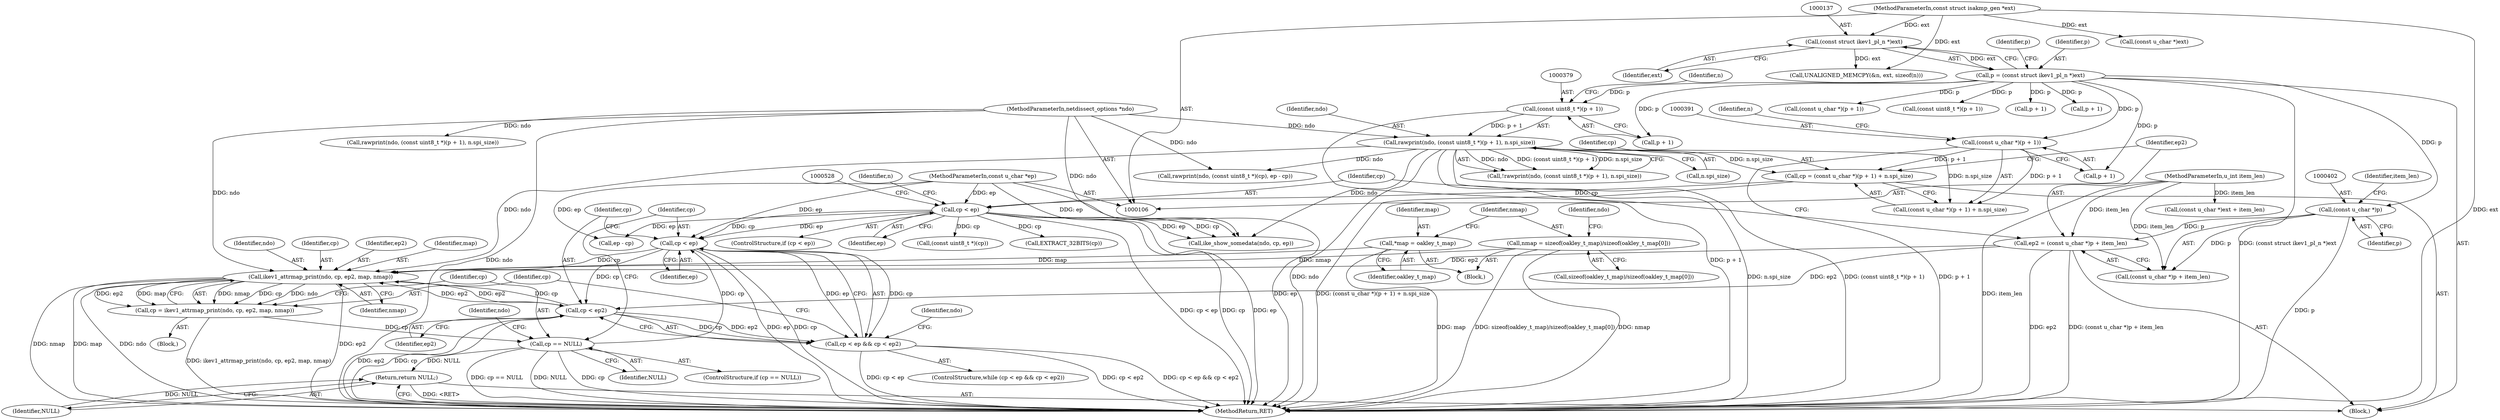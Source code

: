 digraph "0_tcpdump_e0a5a02b0fc1900a69d6c37ed0aab36fb8494e6d_1@pointer" {
"1000438" [label="(Call,cp < ep)"];
"1000454" [label="(Call,cp == NULL)"];
"1000445" [label="(Call,cp = ikev1_attrmap_print(ndo, cp, ep2, map, nmap))"];
"1000447" [label="(Call,ikev1_attrmap_print(ndo, cp, ep2, map, nmap))"];
"1000376" [label="(Call,rawprint(ndo, (const uint8_t *)(p + 1), n.spi_size))"];
"1000107" [label="(MethodParameterIn,netdissect_options *ndo)"];
"1000378" [label="(Call,(const uint8_t *)(p + 1))"];
"1000134" [label="(Call,p = (const struct ikev1_pl_n *)ext)"];
"1000136" [label="(Call,(const struct ikev1_pl_n *)ext)"];
"1000109" [label="(MethodParameterIn,const struct isakmp_gen *ext)"];
"1000441" [label="(Call,cp < ep2)"];
"1000438" [label="(Call,cp < ep)"];
"1000406" [label="(Call,cp < ep)"];
"1000387" [label="(Call,cp = (const u_char *)(p + 1) + n.spi_size)"];
"1000390" [label="(Call,(const u_char *)(p + 1))"];
"1000111" [label="(MethodParameterIn,const u_char *ep)"];
"1000398" [label="(Call,ep2 = (const u_char *)p + item_len)"];
"1000401" [label="(Call,(const u_char *)p)"];
"1000110" [label="(MethodParameterIn,u_int item_len)"];
"1000419" [label="(Call,*map = oakley_t_map)"];
"1000423" [label="(Call,nmap = sizeof(oakley_t_map)/sizeof(oakley_t_map[0]))"];
"1000437" [label="(Call,cp < ep && cp < ep2)"];
"1000539" [label="(Return,return NULL;)"];
"1000445" [label="(Call,cp = ikev1_attrmap_print(ndo, cp, ep2, map, nmap))"];
"1000380" [label="(Call,p + 1)"];
"1000141" [label="(Identifier,p)"];
"1000479" [label="(Call,EXTRACT_32BITS(cp))"];
"1000390" [label="(Call,(const u_char *)(p + 1))"];
"1000460" [label="(Identifier,ndo)"];
"1000441" [label="(Call,cp < ep2)"];
"1000404" [label="(Identifier,item_len)"];
"1000541" [label="(MethodReturn,RET)"];
"1000116" [label="(Block,)"];
"1000454" [label="(Call,cp == NULL)"];
"1000447" [label="(Call,ikev1_attrmap_print(ndo, cp, ep2, map, nmap))"];
"1000456" [label="(Identifier,NULL)"];
"1000401" [label="(Call,(const u_char *)p)"];
"1000446" [label="(Identifier,cp)"];
"1000398" [label="(Call,ep2 = (const u_char *)p + item_len)"];
"1000109" [label="(MethodParameterIn,const struct isakmp_gen *ext)"];
"1000527" [label="(Call,(const u_char *)ext)"];
"1000443" [label="(Identifier,ep2)"];
"1000453" [label="(ControlStructure,if (cp == NULL))"];
"1000251" [label="(Call,rawprint(ndo, (const uint8_t *)(p + 1), n.spi_size))"];
"1000406" [label="(Call,cp < ep)"];
"1000142" [label="(Call,UNALIGNED_MEMCPY(&n, ext, sizeof(n)))"];
"1000136" [label="(Call,(const struct ikev1_pl_n *)ext)"];
"1000264" [label="(Call,(const u_char *)(p + 1))"];
"1000452" [label="(Identifier,nmap)"];
"1000375" [label="(Call,!rawprint(ndo, (const uint8_t *)(p + 1), n.spi_size))"];
"1000423" [label="(Call,nmap = sizeof(oakley_t_map)/sizeof(oakley_t_map[0]))"];
"1000451" [label="(Identifier,map)"];
"1000407" [label="(Identifier,cp)"];
"1000400" [label="(Call,(const u_char *)p + item_len)"];
"1000383" [label="(Call,n.spi_size)"];
"1000438" [label="(Call,cp < ep)"];
"1000405" [label="(ControlStructure,if (cp < ep))"];
"1000378" [label="(Call,(const uint8_t *)(p + 1))"];
"1000425" [label="(Call,sizeof(oakley_t_map)/sizeof(oakley_t_map[0]))"];
"1000444" [label="(Block,)"];
"1000436" [label="(ControlStructure,while (cp < ep && cp < ep2))"];
"1000387" [label="(Call,cp = (const u_char *)(p + 1) + n.spi_size)"];
"1000437" [label="(Call,cp < ep && cp < ep2)"];
"1000540" [label="(Identifier,NULL)"];
"1000448" [label="(Identifier,ndo)"];
"1000111" [label="(MethodParameterIn,const u_char *ep)"];
"1000110" [label="(MethodParameterIn,u_int item_len)"];
"1000465" [label="(Identifier,ndo)"];
"1000449" [label="(Identifier,cp)"];
"1000376" [label="(Call,rawprint(ndo, (const uint8_t *)(p + 1), n.spi_size))"];
"1000539" [label="(Return,return NULL;)"];
"1000107" [label="(MethodParameterIn,netdissect_options *ndo)"];
"1000421" [label="(Identifier,oakley_t_map)"];
"1000253" [label="(Call,(const uint8_t *)(p + 1))"];
"1000507" [label="(Call,ep - cp)"];
"1000134" [label="(Call,p = (const struct ikev1_pl_n *)ext)"];
"1000408" [label="(Identifier,ep)"];
"1000420" [label="(Identifier,map)"];
"1000417" [label="(Block,)"];
"1000403" [label="(Identifier,p)"];
"1000389" [label="(Call,(const u_char *)(p + 1) + n.spi_size)"];
"1000384" [label="(Identifier,n)"];
"1000519" [label="(Call,ike_show_somedata(ndo, cp, ep))"];
"1000392" [label="(Call,p + 1)"];
"1000439" [label="(Identifier,cp)"];
"1000388" [label="(Identifier,cp)"];
"1000413" [label="(Identifier,n)"];
"1000526" [label="(Call,(const u_char *)ext + item_len)"];
"1000424" [label="(Identifier,nmap)"];
"1000502" [label="(Call,rawprint(ndo, (const uint8_t *)(cp), ep - cp))"];
"1000504" [label="(Call,(const uint8_t *)(cp))"];
"1000138" [label="(Identifier,ext)"];
"1000135" [label="(Identifier,p)"];
"1000419" [label="(Call,*map = oakley_t_map)"];
"1000396" [label="(Identifier,n)"];
"1000266" [label="(Call,p + 1)"];
"1000377" [label="(Identifier,ndo)"];
"1000255" [label="(Call,p + 1)"];
"1000399" [label="(Identifier,ep2)"];
"1000434" [label="(Identifier,ndo)"];
"1000450" [label="(Identifier,ep2)"];
"1000440" [label="(Identifier,ep)"];
"1000455" [label="(Identifier,cp)"];
"1000442" [label="(Identifier,cp)"];
"1000438" -> "1000437"  [label="AST: "];
"1000438" -> "1000440"  [label="CFG: "];
"1000439" -> "1000438"  [label="AST: "];
"1000440" -> "1000438"  [label="AST: "];
"1000442" -> "1000438"  [label="CFG: "];
"1000437" -> "1000438"  [label="CFG: "];
"1000438" -> "1000541"  [label="DDG: ep"];
"1000438" -> "1000541"  [label="DDG: cp"];
"1000438" -> "1000437"  [label="DDG: cp"];
"1000438" -> "1000437"  [label="DDG: ep"];
"1000454" -> "1000438"  [label="DDG: cp"];
"1000406" -> "1000438"  [label="DDG: cp"];
"1000406" -> "1000438"  [label="DDG: ep"];
"1000111" -> "1000438"  [label="DDG: ep"];
"1000438" -> "1000441"  [label="DDG: cp"];
"1000438" -> "1000447"  [label="DDG: cp"];
"1000454" -> "1000453"  [label="AST: "];
"1000454" -> "1000456"  [label="CFG: "];
"1000455" -> "1000454"  [label="AST: "];
"1000456" -> "1000454"  [label="AST: "];
"1000439" -> "1000454"  [label="CFG: "];
"1000460" -> "1000454"  [label="CFG: "];
"1000454" -> "1000541"  [label="DDG: cp"];
"1000454" -> "1000541"  [label="DDG: cp == NULL"];
"1000454" -> "1000541"  [label="DDG: NULL"];
"1000445" -> "1000454"  [label="DDG: cp"];
"1000454" -> "1000539"  [label="DDG: NULL"];
"1000445" -> "1000444"  [label="AST: "];
"1000445" -> "1000447"  [label="CFG: "];
"1000446" -> "1000445"  [label="AST: "];
"1000447" -> "1000445"  [label="AST: "];
"1000455" -> "1000445"  [label="CFG: "];
"1000445" -> "1000541"  [label="DDG: ikev1_attrmap_print(ndo, cp, ep2, map, nmap)"];
"1000447" -> "1000445"  [label="DDG: nmap"];
"1000447" -> "1000445"  [label="DDG: cp"];
"1000447" -> "1000445"  [label="DDG: ndo"];
"1000447" -> "1000445"  [label="DDG: ep2"];
"1000447" -> "1000445"  [label="DDG: map"];
"1000447" -> "1000452"  [label="CFG: "];
"1000448" -> "1000447"  [label="AST: "];
"1000449" -> "1000447"  [label="AST: "];
"1000450" -> "1000447"  [label="AST: "];
"1000451" -> "1000447"  [label="AST: "];
"1000452" -> "1000447"  [label="AST: "];
"1000447" -> "1000541"  [label="DDG: ep2"];
"1000447" -> "1000541"  [label="DDG: nmap"];
"1000447" -> "1000541"  [label="DDG: map"];
"1000447" -> "1000541"  [label="DDG: ndo"];
"1000447" -> "1000441"  [label="DDG: ep2"];
"1000376" -> "1000447"  [label="DDG: ndo"];
"1000107" -> "1000447"  [label="DDG: ndo"];
"1000441" -> "1000447"  [label="DDG: cp"];
"1000441" -> "1000447"  [label="DDG: ep2"];
"1000398" -> "1000447"  [label="DDG: ep2"];
"1000419" -> "1000447"  [label="DDG: map"];
"1000423" -> "1000447"  [label="DDG: nmap"];
"1000376" -> "1000375"  [label="AST: "];
"1000376" -> "1000383"  [label="CFG: "];
"1000377" -> "1000376"  [label="AST: "];
"1000378" -> "1000376"  [label="AST: "];
"1000383" -> "1000376"  [label="AST: "];
"1000375" -> "1000376"  [label="CFG: "];
"1000376" -> "1000541"  [label="DDG: ndo"];
"1000376" -> "1000541"  [label="DDG: n.spi_size"];
"1000376" -> "1000541"  [label="DDG: (const uint8_t *)(p + 1)"];
"1000376" -> "1000375"  [label="DDG: ndo"];
"1000376" -> "1000375"  [label="DDG: (const uint8_t *)(p + 1)"];
"1000376" -> "1000375"  [label="DDG: n.spi_size"];
"1000107" -> "1000376"  [label="DDG: ndo"];
"1000378" -> "1000376"  [label="DDG: p + 1"];
"1000376" -> "1000387"  [label="DDG: n.spi_size"];
"1000376" -> "1000389"  [label="DDG: n.spi_size"];
"1000376" -> "1000502"  [label="DDG: ndo"];
"1000376" -> "1000519"  [label="DDG: ndo"];
"1000107" -> "1000106"  [label="AST: "];
"1000107" -> "1000541"  [label="DDG: ndo"];
"1000107" -> "1000251"  [label="DDG: ndo"];
"1000107" -> "1000502"  [label="DDG: ndo"];
"1000107" -> "1000519"  [label="DDG: ndo"];
"1000378" -> "1000380"  [label="CFG: "];
"1000379" -> "1000378"  [label="AST: "];
"1000380" -> "1000378"  [label="AST: "];
"1000384" -> "1000378"  [label="CFG: "];
"1000378" -> "1000541"  [label="DDG: p + 1"];
"1000134" -> "1000378"  [label="DDG: p"];
"1000134" -> "1000116"  [label="AST: "];
"1000134" -> "1000136"  [label="CFG: "];
"1000135" -> "1000134"  [label="AST: "];
"1000136" -> "1000134"  [label="AST: "];
"1000141" -> "1000134"  [label="CFG: "];
"1000134" -> "1000541"  [label="DDG: (const struct ikev1_pl_n *)ext"];
"1000136" -> "1000134"  [label="DDG: ext"];
"1000134" -> "1000253"  [label="DDG: p"];
"1000134" -> "1000255"  [label="DDG: p"];
"1000134" -> "1000264"  [label="DDG: p"];
"1000134" -> "1000266"  [label="DDG: p"];
"1000134" -> "1000380"  [label="DDG: p"];
"1000134" -> "1000390"  [label="DDG: p"];
"1000134" -> "1000392"  [label="DDG: p"];
"1000134" -> "1000401"  [label="DDG: p"];
"1000136" -> "1000138"  [label="CFG: "];
"1000137" -> "1000136"  [label="AST: "];
"1000138" -> "1000136"  [label="AST: "];
"1000109" -> "1000136"  [label="DDG: ext"];
"1000136" -> "1000142"  [label="DDG: ext"];
"1000109" -> "1000106"  [label="AST: "];
"1000109" -> "1000541"  [label="DDG: ext"];
"1000109" -> "1000142"  [label="DDG: ext"];
"1000109" -> "1000527"  [label="DDG: ext"];
"1000441" -> "1000437"  [label="AST: "];
"1000441" -> "1000443"  [label="CFG: "];
"1000442" -> "1000441"  [label="AST: "];
"1000443" -> "1000441"  [label="AST: "];
"1000437" -> "1000441"  [label="CFG: "];
"1000441" -> "1000541"  [label="DDG: cp"];
"1000441" -> "1000541"  [label="DDG: ep2"];
"1000441" -> "1000437"  [label="DDG: cp"];
"1000441" -> "1000437"  [label="DDG: ep2"];
"1000398" -> "1000441"  [label="DDG: ep2"];
"1000406" -> "1000405"  [label="AST: "];
"1000406" -> "1000408"  [label="CFG: "];
"1000407" -> "1000406"  [label="AST: "];
"1000408" -> "1000406"  [label="AST: "];
"1000413" -> "1000406"  [label="CFG: "];
"1000528" -> "1000406"  [label="CFG: "];
"1000406" -> "1000541"  [label="DDG: cp"];
"1000406" -> "1000541"  [label="DDG: ep"];
"1000406" -> "1000541"  [label="DDG: cp < ep"];
"1000387" -> "1000406"  [label="DDG: cp"];
"1000111" -> "1000406"  [label="DDG: ep"];
"1000406" -> "1000479"  [label="DDG: cp"];
"1000406" -> "1000504"  [label="DDG: cp"];
"1000406" -> "1000507"  [label="DDG: ep"];
"1000406" -> "1000519"  [label="DDG: cp"];
"1000406" -> "1000519"  [label="DDG: ep"];
"1000387" -> "1000116"  [label="AST: "];
"1000387" -> "1000389"  [label="CFG: "];
"1000388" -> "1000387"  [label="AST: "];
"1000389" -> "1000387"  [label="AST: "];
"1000399" -> "1000387"  [label="CFG: "];
"1000387" -> "1000541"  [label="DDG: (const u_char *)(p + 1) + n.spi_size"];
"1000390" -> "1000387"  [label="DDG: p + 1"];
"1000390" -> "1000389"  [label="AST: "];
"1000390" -> "1000392"  [label="CFG: "];
"1000391" -> "1000390"  [label="AST: "];
"1000392" -> "1000390"  [label="AST: "];
"1000396" -> "1000390"  [label="CFG: "];
"1000390" -> "1000541"  [label="DDG: p + 1"];
"1000390" -> "1000389"  [label="DDG: p + 1"];
"1000111" -> "1000106"  [label="AST: "];
"1000111" -> "1000541"  [label="DDG: ep"];
"1000111" -> "1000507"  [label="DDG: ep"];
"1000111" -> "1000519"  [label="DDG: ep"];
"1000398" -> "1000116"  [label="AST: "];
"1000398" -> "1000400"  [label="CFG: "];
"1000399" -> "1000398"  [label="AST: "];
"1000400" -> "1000398"  [label="AST: "];
"1000407" -> "1000398"  [label="CFG: "];
"1000398" -> "1000541"  [label="DDG: (const u_char *)p + item_len"];
"1000398" -> "1000541"  [label="DDG: ep2"];
"1000401" -> "1000398"  [label="DDG: p"];
"1000110" -> "1000398"  [label="DDG: item_len"];
"1000401" -> "1000400"  [label="AST: "];
"1000401" -> "1000403"  [label="CFG: "];
"1000402" -> "1000401"  [label="AST: "];
"1000403" -> "1000401"  [label="AST: "];
"1000404" -> "1000401"  [label="CFG: "];
"1000401" -> "1000541"  [label="DDG: p"];
"1000401" -> "1000400"  [label="DDG: p"];
"1000110" -> "1000106"  [label="AST: "];
"1000110" -> "1000541"  [label="DDG: item_len"];
"1000110" -> "1000400"  [label="DDG: item_len"];
"1000110" -> "1000526"  [label="DDG: item_len"];
"1000419" -> "1000417"  [label="AST: "];
"1000419" -> "1000421"  [label="CFG: "];
"1000420" -> "1000419"  [label="AST: "];
"1000421" -> "1000419"  [label="AST: "];
"1000424" -> "1000419"  [label="CFG: "];
"1000419" -> "1000541"  [label="DDG: map"];
"1000423" -> "1000417"  [label="AST: "];
"1000423" -> "1000425"  [label="CFG: "];
"1000424" -> "1000423"  [label="AST: "];
"1000425" -> "1000423"  [label="AST: "];
"1000434" -> "1000423"  [label="CFG: "];
"1000423" -> "1000541"  [label="DDG: sizeof(oakley_t_map)/sizeof(oakley_t_map[0])"];
"1000423" -> "1000541"  [label="DDG: nmap"];
"1000437" -> "1000436"  [label="AST: "];
"1000446" -> "1000437"  [label="CFG: "];
"1000465" -> "1000437"  [label="CFG: "];
"1000437" -> "1000541"  [label="DDG: cp < ep && cp < ep2"];
"1000437" -> "1000541"  [label="DDG: cp < ep"];
"1000437" -> "1000541"  [label="DDG: cp < ep2"];
"1000539" -> "1000116"  [label="AST: "];
"1000539" -> "1000540"  [label="CFG: "];
"1000540" -> "1000539"  [label="AST: "];
"1000541" -> "1000539"  [label="CFG: "];
"1000539" -> "1000541"  [label="DDG: <RET>"];
"1000540" -> "1000539"  [label="DDG: NULL"];
}
